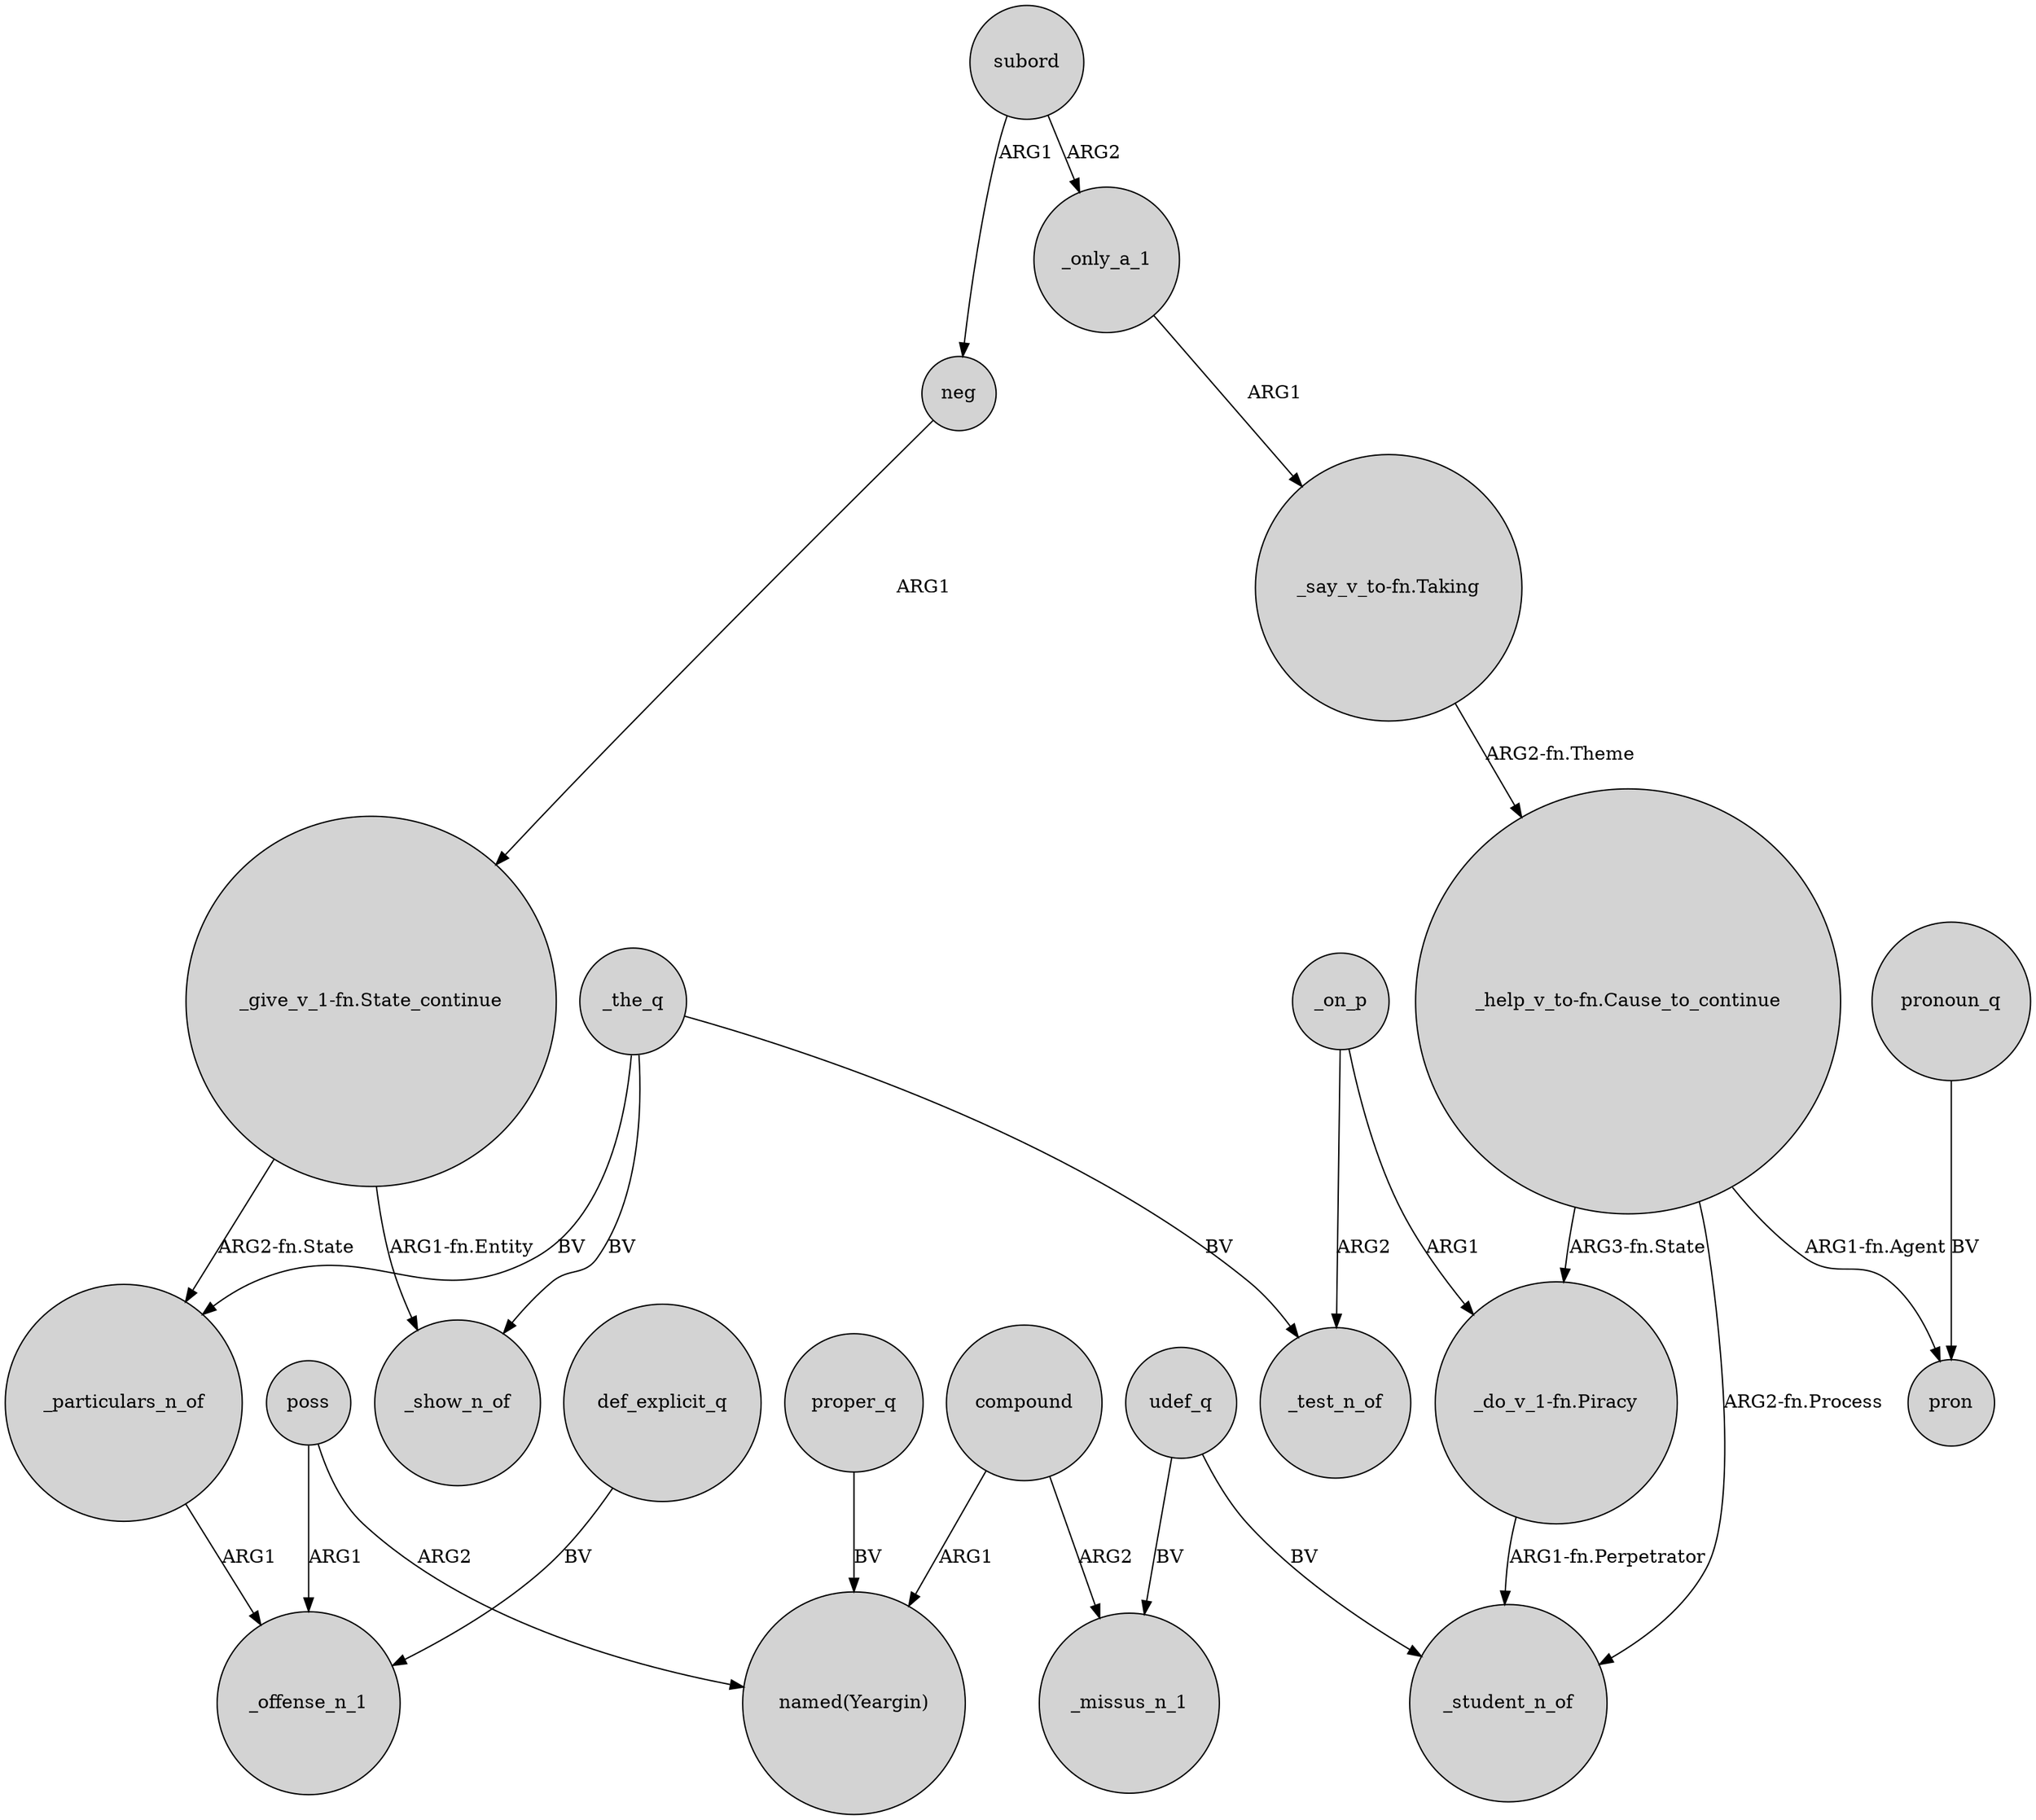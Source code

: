 digraph {
	node [shape=circle style=filled]
	subord -> neg [label=ARG1]
	"_help_v_to-fn.Cause_to_continue" -> pron [label="ARG1-fn.Agent"]
	udef_q -> _student_n_of [label=BV]
	"_help_v_to-fn.Cause_to_continue" -> "_do_v_1-fn.Piracy" [label="ARG3-fn.State"]
	_particulars_n_of -> _offense_n_1 [label=ARG1]
	compound -> _missus_n_1 [label=ARG2]
	"_do_v_1-fn.Piracy" -> _student_n_of [label="ARG1-fn.Perpetrator"]
	subord -> _only_a_1 [label=ARG2]
	compound -> "named(Yeargin)" [label=ARG1]
	"_say_v_to-fn.Taking" -> "_help_v_to-fn.Cause_to_continue" [label="ARG2-fn.Theme"]
	"_give_v_1-fn.State_continue" -> _particulars_n_of [label="ARG2-fn.State"]
	_only_a_1 -> "_say_v_to-fn.Taking" [label=ARG1]
	poss -> _offense_n_1 [label=ARG1]
	proper_q -> "named(Yeargin)" [label=BV]
	poss -> "named(Yeargin)" [label=ARG2]
	_the_q -> _test_n_of [label=BV]
	_the_q -> _particulars_n_of [label=BV]
	"_help_v_to-fn.Cause_to_continue" -> _student_n_of [label="ARG2-fn.Process"]
	_on_p -> "_do_v_1-fn.Piracy" [label=ARG1]
	pronoun_q -> pron [label=BV]
	def_explicit_q -> _offense_n_1 [label=BV]
	udef_q -> _missus_n_1 [label=BV]
	_the_q -> _show_n_of [label=BV]
	"_give_v_1-fn.State_continue" -> _show_n_of [label="ARG1-fn.Entity"]
	neg -> "_give_v_1-fn.State_continue" [label=ARG1]
	_on_p -> _test_n_of [label=ARG2]
}
